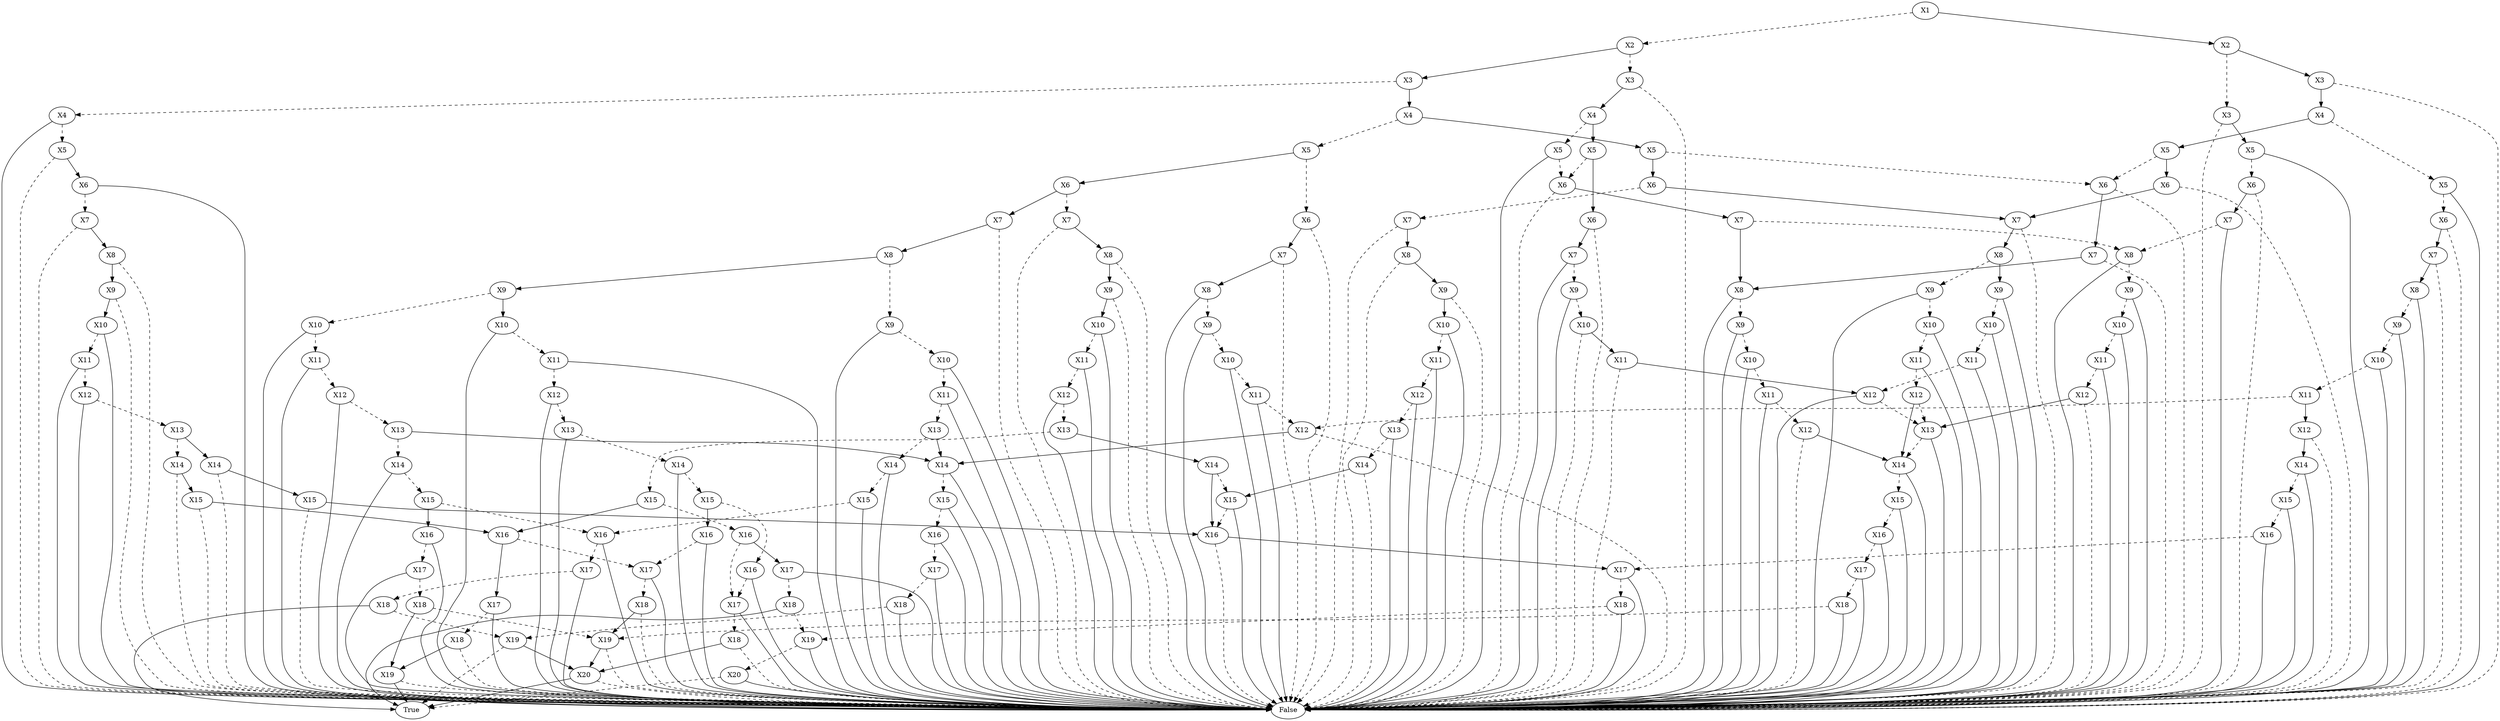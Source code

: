 digraph{139780022178080[label=X1]139780022189120[label="X2"]
139780022178080 -> 139780022189120[style=dashed label="" fontcolor = gray]
139780022184368[label="X3"]
139780022189120 -> 139780022184368[style=dashed label="" fontcolor = gray]
139780022183696[label="False"]
139780022184368 -> 139780022183696[style=dashed label="" fontcolor = gray]
139778574625824[label="X4 "]
139780022184368 -> 139778574625824 [label="" fontcolor = gray]
139778907623472[label="X5"]
139778574625824 -> 139778907623472[style=dashed label="" fontcolor = gray]
139778907630144[label="X6"]
139778907623472 -> 139778907630144[style=dashed label="" fontcolor = gray]
139780022183696[label="False"]
139778907630144 -> 139780022183696[style=dashed label="" fontcolor = gray]
139778907625488[label="X7 "]
139778907630144 -> 139778907625488 [label="" fontcolor = gray]
139779350920784[label="X8"]
139778907625488 -> 139779350920784[style=dashed label="" fontcolor = gray]
139779350919200[label="X9"]
139779350920784 -> 139779350919200[style=dashed label="" fontcolor = gray]
139779350920496[label="X10"]
139779350919200 -> 139779350920496[style=dashed label="" fontcolor = gray]
139779350914880[label="X11"]
139779350920496 -> 139779350914880[style=dashed label="" fontcolor = gray]
139779350921024[label="X12"]
139779350914880 -> 139779350921024[style=dashed label="" fontcolor = gray]
139780022183696[label="False"]
139779350921024 -> 139780022183696[style=dashed label="" fontcolor = gray]
139779350906624[label="X13 "]
139779350921024 -> 139779350906624 [label="" fontcolor = gray]
139779350911520[label="X14"]
139779350906624 -> 139779350911520[style=dashed label="" fontcolor = gray]
139779350909504[label="X15"]
139779350911520 -> 139779350909504[style=dashed label="" fontcolor = gray]
139779350907296[label="X16"]
139779350909504 -> 139779350907296[style=dashed label="" fontcolor = gray]
139779350912384[label="X17"]
139779350907296 -> 139779350912384[style=dashed label="" fontcolor = gray]
139779350920592[label="X18"]
139779350912384 -> 139779350920592[style=dashed label="" fontcolor = gray]
139779350909168[label="X19"]
139779350920592 -> 139779350909168[style=dashed label="" fontcolor = gray]
139780022183696[label="False"]
139779350909168 -> 139780022183696[style=dashed label="" fontcolor = gray]
139779350912432[label="X20 "]
139779350909168 -> 139779350912432 [label="" fontcolor = gray]
139780022183696[label="False"]
139779350912432 -> 139780022183696[style=dashed label="" fontcolor = gray]
139780022183072[label="True "]
139779350912432 -> 139780022183072 [label="" fontcolor = gray]
139780022183696[label="False "]
139779350920592 -> 139780022183696 [label="" fontcolor = gray]
139780022183696[label="False "]
139779350912384 -> 139780022183696 [label="" fontcolor = gray]
139780022183696[label="False "]
139779350907296 -> 139780022183696 [label="" fontcolor = gray]
139780022183696[label="False "]
139779350909504 -> 139780022183696 [label="" fontcolor = gray]
139780022183696[label="False "]
139779350911520 -> 139780022183696 [label="" fontcolor = gray]
139780022183696[label="False "]
139779350906624 -> 139780022183696 [label="" fontcolor = gray]
139780022183696[label="False "]
139779350914880 -> 139780022183696 [label="" fontcolor = gray]
139780022183696[label="False "]
139779350920496 -> 139780022183696 [label="" fontcolor = gray]
139780022183696[label="False "]
139779350919200 -> 139780022183696 [label="" fontcolor = gray]
139780022183696[label="False "]
139779350920784 -> 139780022183696 [label="" fontcolor = gray]
139779350905712[label="X8 "]
139778907625488 -> 139779350905712 [label="" fontcolor = gray]
139779350908736[label="X9"]
139779350905712 -> 139779350908736[style=dashed label="" fontcolor = gray]
139779350917328[label="X10"]
139779350908736 -> 139779350917328[style=dashed label="" fontcolor = gray]
139779350910944[label="X11"]
139779350917328 -> 139779350910944[style=dashed label="" fontcolor = gray]
139779350904992[label="X12"]
139779350910944 -> 139779350904992[style=dashed label="" fontcolor = gray]
139780022183696[label="False"]
139779350904992 -> 139780022183696[style=dashed label="" fontcolor = gray]
139779350911520[label="X14 "]
139779350904992 -> 139779350911520 [label="" fontcolor = gray]
139780022183696[label="False "]
139779350910944 -> 139780022183696 [label="" fontcolor = gray]
139780022183696[label="False "]
139779350917328 -> 139780022183696 [label="" fontcolor = gray]
139780022183696[label="False "]
139779350908736 -> 139780022183696 [label="" fontcolor = gray]
139780022183696[label="False "]
139779350905712 -> 139780022183696 [label="" fontcolor = gray]
139780022183696[label="False "]
139778907623472 -> 139780022183696 [label="" fontcolor = gray]
139778907625392[label="X5 "]
139778574625824 -> 139778907625392 [label="" fontcolor = gray]
139778907630144[label="X6"]
139778907625392 -> 139778907630144[style=dashed label="" fontcolor = gray]
139778907635568[label="X6 "]
139778907625392 -> 139778907635568 [label="" fontcolor = gray]
139780022183696[label="False"]
139778907635568 -> 139780022183696[style=dashed label="" fontcolor = gray]
139779350914688[label="X7 "]
139778907635568 -> 139779350914688 [label="" fontcolor = gray]
139779350912528[label="X9"]
139779350914688 -> 139779350912528[style=dashed label="" fontcolor = gray]
139779350910032[label="X10"]
139779350912528 -> 139779350910032[style=dashed label="" fontcolor = gray]
139780022183696[label="False"]
139779350910032 -> 139780022183696[style=dashed label="" fontcolor = gray]
139779350915456[label="X11 "]
139779350910032 -> 139779350915456 [label="" fontcolor = gray]
139780022183696[label="False"]
139779350915456 -> 139780022183696[style=dashed label="" fontcolor = gray]
139779350908160[label="X12 "]
139779350915456 -> 139779350908160 [label="" fontcolor = gray]
139779350906624[label="X13"]
139779350908160 -> 139779350906624[style=dashed label="" fontcolor = gray]
139780022183696[label="False "]
139779350908160 -> 139780022183696 [label="" fontcolor = gray]
139780022183696[label="False "]
139779350912528 -> 139780022183696 [label="" fontcolor = gray]
139780022183696[label="False "]
139779350914688 -> 139780022183696 [label="" fontcolor = gray]
139780022177984[label="X3 "]
139780022189120 -> 139780022177984 [label="" fontcolor = gray]
139778908568064[label="X4"]
139780022177984 -> 139778908568064[style=dashed label="" fontcolor = gray]
139778907620640[label="X5"]
139778908568064 -> 139778907620640[style=dashed label="" fontcolor = gray]
139780022183696[label="False"]
139778907620640 -> 139780022183696[style=dashed label="" fontcolor = gray]
139779350914304[label="X6 "]
139778907620640 -> 139779350914304 [label="" fontcolor = gray]
139779350911136[label="X7"]
139779350914304 -> 139779350911136[style=dashed label="" fontcolor = gray]
139780022183696[label="False"]
139779350911136 -> 139780022183696[style=dashed label="" fontcolor = gray]
139779350907344[label="X8 "]
139779350911136 -> 139779350907344 [label="" fontcolor = gray]
139780022183696[label="False"]
139779350907344 -> 139780022183696[style=dashed label="" fontcolor = gray]
139779350920688[label="X9 "]
139779350907344 -> 139779350920688 [label="" fontcolor = gray]
139780022183696[label="False"]
139779350920688 -> 139780022183696[style=dashed label="" fontcolor = gray]
139779350911328[label="X10 "]
139779350920688 -> 139779350911328 [label="" fontcolor = gray]
139779350908496[label="X11"]
139779350911328 -> 139779350908496[style=dashed label="" fontcolor = gray]
139779350909264[label="X12"]
139779350908496 -> 139779350909264[style=dashed label="" fontcolor = gray]
139779350910656[label="X13"]
139779350909264 -> 139779350910656[style=dashed label="" fontcolor = gray]
139779350907968[label="X14"]
139779350910656 -> 139779350907968[style=dashed label="" fontcolor = gray]
139780022183696[label="False"]
139779350907968 -> 139780022183696[style=dashed label="" fontcolor = gray]
139779350914256[label="X15 "]
139779350907968 -> 139779350914256 [label="" fontcolor = gray]
139780022183696[label="False"]
139779350914256 -> 139780022183696[style=dashed label="" fontcolor = gray]
139779350908880[label="X16 "]
139779350914256 -> 139779350908880 [label="" fontcolor = gray]
139779350918576[label="X17"]
139779350908880 -> 139779350918576[style=dashed label="" fontcolor = gray]
139779350920400[label="X18"]
139779350918576 -> 139779350920400[style=dashed label="" fontcolor = gray]
139780022183696[label="False"]
139779350920400 -> 139780022183696[style=dashed label="" fontcolor = gray]
139779350909168[label="X19 "]
139779350920400 -> 139779350909168 [label="" fontcolor = gray]
139780022183696[label="False "]
139779350918576 -> 139780022183696 [label="" fontcolor = gray]
139779350905808[label="X17 "]
139779350908880 -> 139779350905808 [label="" fontcolor = gray]
139779350919632[label="X18"]
139779350905808 -> 139779350919632[style=dashed label="" fontcolor = gray]
139780022183696[label="False"]
139779350919632 -> 139780022183696[style=dashed label="" fontcolor = gray]
139779350911280[label="X19 "]
139779350919632 -> 139779350911280 [label="" fontcolor = gray]
139780022183696[label="False"]
139779350911280 -> 139780022183696[style=dashed label="" fontcolor = gray]
139780022183072[label="True "]
139779350911280 -> 139780022183072 [label="" fontcolor = gray]
139780022183696[label="False "]
139779350905808 -> 139780022183696 [label="" fontcolor = gray]
139779350905952[label="X14 "]
139779350910656 -> 139779350905952 [label="" fontcolor = gray]
139780022183696[label="False"]
139779350905952 -> 139780022183696[style=dashed label="" fontcolor = gray]
139779350920832[label="X15 "]
139779350905952 -> 139779350920832 [label="" fontcolor = gray]
139780022183696[label="False"]
139779350920832 -> 139780022183696[style=dashed label="" fontcolor = gray]
139779350917184[label="X16 "]
139779350920832 -> 139779350917184 [label="" fontcolor = gray]
139780022183696[label="False"]
139779350917184 -> 139780022183696[style=dashed label="" fontcolor = gray]
139779350913920[label="X17 "]
139779350917184 -> 139779350913920 [label="" fontcolor = gray]
139779350906912[label="X18"]
139779350913920 -> 139779350906912[style=dashed label="" fontcolor = gray]
139779350911616[label="X19"]
139779350906912 -> 139779350911616[style=dashed label="" fontcolor = gray]
139779350915360[label="X20"]
139779350911616 -> 139779350915360[style=dashed label="" fontcolor = gray]
139780022183072[label="True"]
139779350915360 -> 139780022183072[style=dashed label="" fontcolor = gray]
139780022183696[label="False "]
139779350915360 -> 139780022183696 [label="" fontcolor = gray]
139780022183696[label="False "]
139779350911616 -> 139780022183696 [label="" fontcolor = gray]
139780022183696[label="False "]
139779350906912 -> 139780022183696 [label="" fontcolor = gray]
139780022183696[label="False "]
139779350913920 -> 139780022183696 [label="" fontcolor = gray]
139780022183696[label="False "]
139779350909264 -> 139780022183696 [label="" fontcolor = gray]
139780022183696[label="False "]
139779350908496 -> 139780022183696 [label="" fontcolor = gray]
139780022183696[label="False "]
139779350911328 -> 139780022183696 [label="" fontcolor = gray]
139780022183696[label="False "]
139779350914304 -> 139780022183696 [label="" fontcolor = gray]
139780022183696[label="False "]
139778908568064 -> 139780022183696 [label="" fontcolor = gray]
139778907626448[label="X4 "]
139780022177984 -> 139778907626448 [label="" fontcolor = gray]
139779350912672[label="X5"]
139778907626448 -> 139779350912672[style=dashed label="" fontcolor = gray]
139779350904944[label="X6"]
139779350912672 -> 139779350904944[style=dashed label="" fontcolor = gray]
139780022183696[label="False"]
139779350904944 -> 139780022183696[style=dashed label="" fontcolor = gray]
139779350908112[label="X7 "]
139779350904944 -> 139779350908112 [label="" fontcolor = gray]
139780022183696[label="False"]
139779350908112 -> 139780022183696[style=dashed label="" fontcolor = gray]
139779350907488[label="X8 "]
139779350908112 -> 139779350907488 [label="" fontcolor = gray]
139779350910752[label="X9"]
139779350907488 -> 139779350910752[style=dashed label="" fontcolor = gray]
139779350917808[label="X10"]
139779350910752 -> 139779350917808[style=dashed label="" fontcolor = gray]
139779350910416[label="X11"]
139779350917808 -> 139779350910416[style=dashed label="" fontcolor = gray]
139779350904896[label="X12"]
139779350910416 -> 139779350904896[style=dashed label="" fontcolor = gray]
139780022183696[label="False"]
139779350904896 -> 139780022183696[style=dashed label="" fontcolor = gray]
139779350906720[label="X14 "]
139779350904896 -> 139779350906720 [label="" fontcolor = gray]
139779350915888[label="X15"]
139779350906720 -> 139779350915888[style=dashed label="" fontcolor = gray]
139779350907728[label="X16"]
139779350915888 -> 139779350907728[style=dashed label="" fontcolor = gray]
139779208281584[label="X17"]
139779350907728 -> 139779208281584[style=dashed label="" fontcolor = gray]
139779281650016[label="X18"]
139779208281584 -> 139779281650016[style=dashed label="" fontcolor = gray]
139779350909216[label="X19"]
139779281650016 -> 139779350909216[style=dashed label="" fontcolor = gray]
139780022183072[label="True"]
139779350909216 -> 139780022183072[style=dashed label="" fontcolor = gray]
139779350912432[label="X20 "]
139779350909216 -> 139779350912432 [label="" fontcolor = gray]
139780022183696[label="False "]
139779281650016 -> 139780022183696 [label="" fontcolor = gray]
139780022183696[label="False "]
139779208281584 -> 139780022183696 [label="" fontcolor = gray]
139780022183696[label="False "]
139779350907728 -> 139780022183696 [label="" fontcolor = gray]
139780022183696[label="False "]
139779350915888 -> 139780022183696 [label="" fontcolor = gray]
139780022183696[label="False "]
139779350906720 -> 139780022183696 [label="" fontcolor = gray]
139780022183696[label="False "]
139779350910416 -> 139780022183696 [label="" fontcolor = gray]
139780022183696[label="False "]
139779350917808 -> 139780022183696 [label="" fontcolor = gray]
139780022183696[label="False "]
139779350910752 -> 139780022183696 [label="" fontcolor = gray]
139780022183696[label="False "]
139779350907488 -> 139780022183696 [label="" fontcolor = gray]
139779281652464[label="X6 "]
139779350912672 -> 139779281652464 [label="" fontcolor = gray]
139779350908064[label="X7"]
139779281652464 -> 139779350908064[style=dashed label="" fontcolor = gray]
139780022183696[label="False"]
139779350908064 -> 139780022183696[style=dashed label="" fontcolor = gray]
139779350920016[label="X8 "]
139779350908064 -> 139779350920016 [label="" fontcolor = gray]
139780022183696[label="False"]
139779350920016 -> 139780022183696[style=dashed label="" fontcolor = gray]
139779350905568[label="X9 "]
139779350920016 -> 139779350905568 [label="" fontcolor = gray]
139780022183696[label="False"]
139779350905568 -> 139780022183696[style=dashed label="" fontcolor = gray]
139779350910080[label="X10 "]
139779350905568 -> 139779350910080 [label="" fontcolor = gray]
139779350918480[label="X11"]
139779350910080 -> 139779350918480[style=dashed label="" fontcolor = gray]
139779350912096[label="X12"]
139779350918480 -> 139779350912096[style=dashed label="" fontcolor = gray]
139779350911040[label="X13"]
139779350912096 -> 139779350911040[style=dashed label="" fontcolor = gray]
139779350918096[label="X15"]
139779350911040 -> 139779350918096[style=dashed label="" fontcolor = gray]
139779350916896[label="X16"]
139779350918096 -> 139779350916896[style=dashed label="" fontcolor = gray]
139779350915648[label="X17"]
139779350916896 -> 139779350915648[style=dashed label="" fontcolor = gray]
139779350907776[label="X18"]
139779350915648 -> 139779350907776[style=dashed label="" fontcolor = gray]
139780022183696[label="False"]
139779350907776 -> 139780022183696[style=dashed label="" fontcolor = gray]
139779350912432[label="X20 "]
139779350907776 -> 139779350912432 [label="" fontcolor = gray]
139780022183696[label="False "]
139779350915648 -> 139780022183696 [label="" fontcolor = gray]
139779350912720[label="X17 "]
139779350916896 -> 139779350912720 [label="" fontcolor = gray]
139779350913440[label="X18"]
139779350912720 -> 139779350913440[style=dashed label="" fontcolor = gray]
139779350911616[label="X19"]
139779350913440 -> 139779350911616[style=dashed label="" fontcolor = gray]
139780022183072[label="True "]
139779350913440 -> 139780022183072 [label="" fontcolor = gray]
139780022183696[label="False "]
139779350912720 -> 139780022183696 [label="" fontcolor = gray]
139779350908880[label="X16 "]
139779350918096 -> 139779350908880 [label="" fontcolor = gray]
139779350915264[label="X14 "]
139779350911040 -> 139779350915264 [label="" fontcolor = gray]
139779350918528[label="X15"]
139779350915264 -> 139779350918528[style=dashed label="" fontcolor = gray]
139779350917184[label="X16"]
139779350918528 -> 139779350917184[style=dashed label="" fontcolor = gray]
139780022183696[label="False "]
139779350918528 -> 139780022183696 [label="" fontcolor = gray]
139779350917184[label="X16 "]
139779350915264 -> 139779350917184 [label="" fontcolor = gray]
139780022183696[label="False "]
139779350912096 -> 139780022183696 [label="" fontcolor = gray]
139780022183696[label="False "]
139779350918480 -> 139780022183696 [label="" fontcolor = gray]
139780022183696[label="False "]
139779350910080 -> 139780022183696 [label="" fontcolor = gray]
139779350917472[label="X7 "]
139779281652464 -> 139779350917472 [label="" fontcolor = gray]
139780022183696[label="False"]
139779350917472 -> 139780022183696[style=dashed label="" fontcolor = gray]
139779350910704[label="X8 "]
139779350917472 -> 139779350910704 [label="" fontcolor = gray]
139779350910176[label="X9"]
139779350910704 -> 139779350910176[style=dashed label="" fontcolor = gray]
139779350914352[label="X10"]
139779350910176 -> 139779350914352[style=dashed label="" fontcolor = gray]
139779350907584[label="X11"]
139779350914352 -> 139779350907584[style=dashed label="" fontcolor = gray]
139779350916464[label="X13"]
139779350907584 -> 139779350916464[style=dashed label="" fontcolor = gray]
139779350914784[label="X14"]
139779350916464 -> 139779350914784[style=dashed label="" fontcolor = gray]
139779350912288[label="X15"]
139779350914784 -> 139779350912288[style=dashed label="" fontcolor = gray]
139779350907872[label="X16"]
139779350912288 -> 139779350907872[style=dashed label="" fontcolor = gray]
139779350909456[label="X17"]
139779350907872 -> 139779350909456[style=dashed label="" fontcolor = gray]
139779350909696[label="X18"]
139779350909456 -> 139779350909696[style=dashed label="" fontcolor = gray]
139779350909216[label="X19"]
139779350909696 -> 139779350909216[style=dashed label="" fontcolor = gray]
139780022183072[label="True "]
139779350909696 -> 139780022183072 [label="" fontcolor = gray]
139780022183696[label="False "]
139779350909456 -> 139780022183696 [label="" fontcolor = gray]
139780022183696[label="False "]
139779350907872 -> 139780022183696 [label="" fontcolor = gray]
139780022183696[label="False "]
139779350912288 -> 139780022183696 [label="" fontcolor = gray]
139780022183696[label="False "]
139779350914784 -> 139780022183696 [label="" fontcolor = gray]
139779350906720[label="X14 "]
139779350916464 -> 139779350906720 [label="" fontcolor = gray]
139780022183696[label="False "]
139779350907584 -> 139780022183696 [label="" fontcolor = gray]
139780022183696[label="False "]
139779350914352 -> 139780022183696 [label="" fontcolor = gray]
139780022183696[label="False "]
139779350910176 -> 139780022183696 [label="" fontcolor = gray]
139779350915504[label="X9 "]
139779350910704 -> 139779350915504 [label="" fontcolor = gray]
139779350907008[label="X10"]
139779350915504 -> 139779350907008[style=dashed label="" fontcolor = gray]
139779350918384[label="X11"]
139779350907008 -> 139779350918384[style=dashed label="" fontcolor = gray]
139779350905616[label="X12"]
139779350918384 -> 139779350905616[style=dashed label="" fontcolor = gray]
139779350905376[label="X13"]
139779350905616 -> 139779350905376[style=dashed label="" fontcolor = gray]
139779350920544[label="X14"]
139779350905376 -> 139779350920544[style=dashed label="" fontcolor = gray]
139779350917232[label="X15"]
139779350920544 -> 139779350917232[style=dashed label="" fontcolor = gray]
139779350907872[label="X16"]
139779350917232 -> 139779350907872[style=dashed label="" fontcolor = gray]
139779350913200[label="X16 "]
139779350917232 -> 139779350913200 [label="" fontcolor = gray]
139779350916368[label="X17"]
139779350913200 -> 139779350916368[style=dashed label="" fontcolor = gray]
139778908119312[label="X18"]
139779350916368 -> 139778908119312[style=dashed label="" fontcolor = gray]
139779350909168[label="X19"]
139778908119312 -> 139779350909168[style=dashed label="" fontcolor = gray]
139779350911280[label="X19 "]
139778908119312 -> 139779350911280 [label="" fontcolor = gray]
139780022183696[label="False "]
139779350916368 -> 139780022183696 [label="" fontcolor = gray]
139780022183696[label="False "]
139779350913200 -> 139780022183696 [label="" fontcolor = gray]
139780022183696[label="False "]
139779350920544 -> 139780022183696 [label="" fontcolor = gray]
139779350906720[label="X14 "]
139779350905376 -> 139779350906720 [label="" fontcolor = gray]
139780022183696[label="False "]
139779350905616 -> 139780022183696 [label="" fontcolor = gray]
139780022183696[label="False "]
139779350918384 -> 139780022183696 [label="" fontcolor = gray]
139780022183696[label="False "]
139779350907008 -> 139780022183696 [label="" fontcolor = gray]
139779350914928[label="X10 "]
139779350915504 -> 139779350914928 [label="" fontcolor = gray]
139779350920256[label="X11"]
139779350914928 -> 139779350920256[style=dashed label="" fontcolor = gray]
139779350921120[label="X12"]
139779350920256 -> 139779350921120[style=dashed label="" fontcolor = gray]
139779350919680[label="X13"]
139779350921120 -> 139779350919680[style=dashed label="" fontcolor = gray]
139779350913296[label="X14"]
139779350919680 -> 139779350913296[style=dashed label="" fontcolor = gray]
139778908111632[label="X15"]
139779350913296 -> 139778908111632[style=dashed label="" fontcolor = gray]
139778908126656[label="X16"]
139778908111632 -> 139778908126656[style=dashed label="" fontcolor = gray]
139779350915648[label="X17"]
139778908126656 -> 139779350915648[style=dashed label="" fontcolor = gray]
139780022183696[label="False "]
139778908126656 -> 139780022183696 [label="" fontcolor = gray]
139778908116432[label="X16 "]
139778908111632 -> 139778908116432 [label="" fontcolor = gray]
139779350918576[label="X17"]
139778908116432 -> 139779350918576[style=dashed label="" fontcolor = gray]
139780022183696[label="False "]
139778908116432 -> 139780022183696 [label="" fontcolor = gray]
139780022183696[label="False "]
139779350913296 -> 139780022183696 [label="" fontcolor = gray]
139780022183696[label="False "]
139779350919680 -> 139780022183696 [label="" fontcolor = gray]
139780022183696[label="False "]
139779350921120 -> 139780022183696 [label="" fontcolor = gray]
139780022183696[label="False "]
139779350920256 -> 139780022183696 [label="" fontcolor = gray]
139780022183696[label="False "]
139779350914928 -> 139780022183696 [label="" fontcolor = gray]
139780022185376[label="X5 "]
139778907626448 -> 139780022185376 [label="" fontcolor = gray]
139779350914640[label="X6"]
139780022185376 -> 139779350914640[style=dashed label="" fontcolor = gray]
139780022183696[label="False"]
139779350914640 -> 139780022183696[style=dashed label="" fontcolor = gray]
139779350916992[label="X7 "]
139779350914640 -> 139779350916992 [label="" fontcolor = gray]
139780022183696[label="False"]
139779350916992 -> 139780022183696[style=dashed label="" fontcolor = gray]
139779350905712[label="X8 "]
139779350916992 -> 139779350905712 [label="" fontcolor = gray]
139779350905472[label="X6 "]
139780022185376 -> 139779350905472 [label="" fontcolor = gray]
139779350906192[label="X7"]
139779350905472 -> 139779350906192[style=dashed label="" fontcolor = gray]
139780022183696[label="False"]
139779350906192 -> 139780022183696[style=dashed label="" fontcolor = gray]
139779350906432[label="X8 "]
139779350906192 -> 139779350906432 [label="" fontcolor = gray]
139780022183696[label="False"]
139779350906432 -> 139780022183696[style=dashed label="" fontcolor = gray]
139779350910992[label="X9 "]
139779350906432 -> 139779350910992 [label="" fontcolor = gray]
139780022183696[label="False"]
139779350910992 -> 139780022183696[style=dashed label="" fontcolor = gray]
139779350907392[label="X10 "]
139779350910992 -> 139779350907392 [label="" fontcolor = gray]
139778908122432[label="X11"]
139779350907392 -> 139778908122432[style=dashed label="" fontcolor = gray]
139778908115088[label="X12"]
139778908122432 -> 139778908115088[style=dashed label="" fontcolor = gray]
139778908121472[label="X13"]
139778908115088 -> 139778908121472[style=dashed label="" fontcolor = gray]
139778908127088[label="X14"]
139778908121472 -> 139778908127088[style=dashed label="" fontcolor = gray]
139780022183696[label="False"]
139778908127088 -> 139780022183696[style=dashed label="" fontcolor = gray]
139779350918528[label="X15 "]
139778908127088 -> 139779350918528 [label="" fontcolor = gray]
139780022183696[label="False "]
139778908121472 -> 139780022183696 [label="" fontcolor = gray]
139780022183696[label="False "]
139778908115088 -> 139780022183696 [label="" fontcolor = gray]
139780022183696[label="False "]
139778908122432 -> 139780022183696 [label="" fontcolor = gray]
139780022183696[label="False "]
139779350907392 -> 139780022183696 [label="" fontcolor = gray]
139779350914400[label="X7 "]
139779350905472 -> 139779350914400 [label="" fontcolor = gray]
139780022183696[label="False"]
139779350914400 -> 139780022183696[style=dashed label="" fontcolor = gray]
139779350920736[label="X8 "]
139779350914400 -> 139779350920736 [label="" fontcolor = gray]
139779350910896[label="X9"]
139779350920736 -> 139779350910896[style=dashed label="" fontcolor = gray]
139778908117056[label="X10"]
139779350910896 -> 139778908117056[style=dashed label="" fontcolor = gray]
139778908113312[label="X11"]
139778908117056 -> 139778908113312[style=dashed label="" fontcolor = gray]
139778908118304[label="X12"]
139778908113312 -> 139778908118304[style=dashed label="" fontcolor = gray]
139779350906624[label="X13"]
139778908118304 -> 139779350906624[style=dashed label="" fontcolor = gray]
139779350911520[label="X14 "]
139778908118304 -> 139779350911520 [label="" fontcolor = gray]
139780022183696[label="False "]
139778908113312 -> 139780022183696 [label="" fontcolor = gray]
139780022183696[label="False "]
139778908117056 -> 139780022183696 [label="" fontcolor = gray]
139780022183696[label="False "]
139779350910896 -> 139780022183696 [label="" fontcolor = gray]
139779350918000[label="X9 "]
139779350920736 -> 139779350918000 [label="" fontcolor = gray]
139778908111728[label="X10"]
139779350918000 -> 139778908111728[style=dashed label="" fontcolor = gray]
139778908111104[label="X11"]
139778908111728 -> 139778908111104[style=dashed label="" fontcolor = gray]
139779350908160[label="X12"]
139778908111104 -> 139779350908160[style=dashed label="" fontcolor = gray]
139780022183696[label="False "]
139778908111104 -> 139780022183696 [label="" fontcolor = gray]
139780022183696[label="False "]
139778908111728 -> 139780022183696 [label="" fontcolor = gray]
139780022183696[label="False "]
139779350918000 -> 139780022183696 [label="" fontcolor = gray]
139778907626256[label="X2 "]
139780022178080 -> 139778907626256 [label="" fontcolor = gray]
139780022180528[label="X3"]
139778907626256 -> 139780022180528[style=dashed label="" fontcolor = gray]
139780022183696[label="False"]
139780022180528 -> 139780022183696[style=dashed label="" fontcolor = gray]
139779281652416[label="X5 "]
139780022180528 -> 139779281652416 [label="" fontcolor = gray]
139779350918336[label="X6"]
139779281652416 -> 139779350918336[style=dashed label="" fontcolor = gray]
139780022183696[label="False"]
139779350918336 -> 139780022183696[style=dashed label="" fontcolor = gray]
139778908120944[label="X7 "]
139779350918336 -> 139778908120944 [label="" fontcolor = gray]
139779350920784[label="X8"]
139778908120944 -> 139779350920784[style=dashed label="" fontcolor = gray]
139780022183696[label="False "]
139778908120944 -> 139780022183696 [label="" fontcolor = gray]
139780022183696[label="False "]
139779281652416 -> 139780022183696 [label="" fontcolor = gray]
139780022183120[label="X3 "]
139778907626256 -> 139780022183120 [label="" fontcolor = gray]
139780022183696[label="False"]
139780022183120 -> 139780022183696[style=dashed label="" fontcolor = gray]
139779350916800[label="X4 "]
139780022183120 -> 139779350916800 [label="" fontcolor = gray]
139778908112832[label="X5"]
139779350916800 -> 139778908112832[style=dashed label="" fontcolor = gray]
139778908117392[label="X6"]
139778908112832 -> 139778908117392[style=dashed label="" fontcolor = gray]
139780022183696[label="False"]
139778908117392 -> 139780022183696[style=dashed label="" fontcolor = gray]
139778908111824[label="X7 "]
139778908117392 -> 139778908111824 [label="" fontcolor = gray]
139780022183696[label="False"]
139778908111824 -> 139780022183696[style=dashed label="" fontcolor = gray]
139778908120992[label="X8 "]
139778908111824 -> 139778908120992 [label="" fontcolor = gray]
139778908126080[label="X9"]
139778908120992 -> 139778908126080[style=dashed label="" fontcolor = gray]
139778908120704[label="X10"]
139778908126080 -> 139778908120704[style=dashed label="" fontcolor = gray]
139778908116480[label="X11"]
139778908120704 -> 139778908116480[style=dashed label="" fontcolor = gray]
139779350904896[label="X12"]
139778908116480 -> 139779350904896[style=dashed label="" fontcolor = gray]
139778908121424[label="X12 "]
139778908116480 -> 139778908121424 [label="" fontcolor = gray]
139780022183696[label="False"]
139778908121424 -> 139780022183696[style=dashed label="" fontcolor = gray]
139778908118496[label="X14 "]
139778908121424 -> 139778908118496 [label="" fontcolor = gray]
139778908118880[label="X15"]
139778908118496 -> 139778908118880[style=dashed label="" fontcolor = gray]
139778908113168[label="X16"]
139778908118880 -> 139778908113168[style=dashed label="" fontcolor = gray]
139779350913920[label="X17"]
139778908113168 -> 139779350913920[style=dashed label="" fontcolor = gray]
139780022183696[label="False "]
139778908113168 -> 139780022183696 [label="" fontcolor = gray]
139780022183696[label="False "]
139778908118880 -> 139780022183696 [label="" fontcolor = gray]
139780022183696[label="False "]
139778908118496 -> 139780022183696 [label="" fontcolor = gray]
139780022183696[label="False "]
139778908120704 -> 139780022183696 [label="" fontcolor = gray]
139780022183696[label="False "]
139778908126080 -> 139780022183696 [label="" fontcolor = gray]
139780022183696[label="False "]
139778908120992 -> 139780022183696 [label="" fontcolor = gray]
139780022183696[label="False "]
139778908112832 -> 139780022183696 [label="" fontcolor = gray]
139778908119408[label="X5 "]
139779350916800 -> 139778908119408 [label="" fontcolor = gray]
139779350914640[label="X6"]
139778908119408 -> 139779350914640[style=dashed label="" fontcolor = gray]
139778908111680[label="X6 "]
139778908119408 -> 139778908111680 [label="" fontcolor = gray]
139780022183696[label="False"]
139778908111680 -> 139780022183696[style=dashed label="" fontcolor = gray]
139779350914400[label="X7 "]
139778908111680 -> 139779350914400 [label="" fontcolor = gray]
}